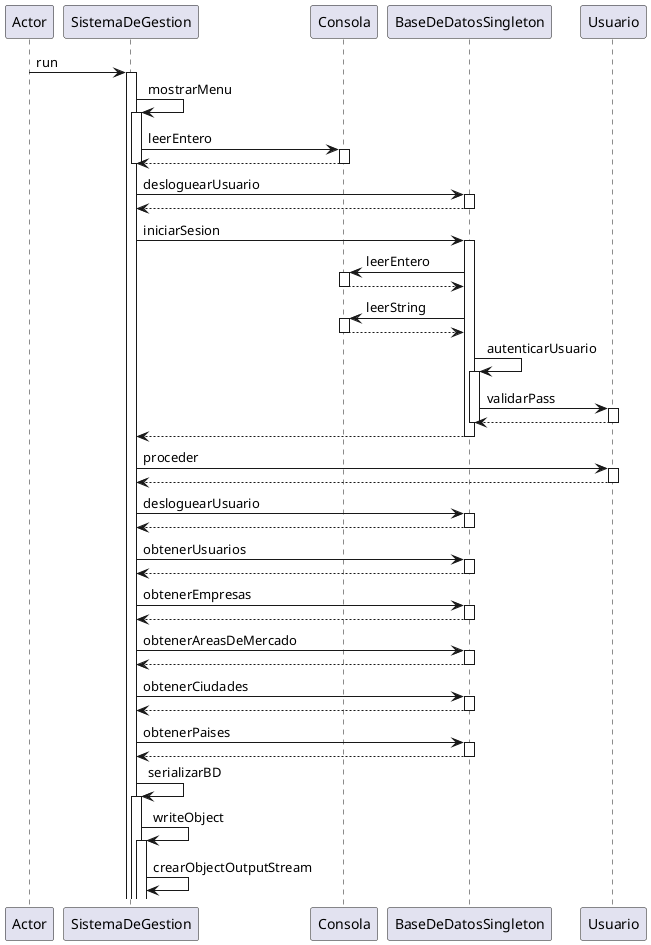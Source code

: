 @startuml
participant Actor

Actor -> SistemaDeGestion: run
activate SistemaDeGestion


SistemaDeGestion -> SistemaDeGestion: mostrarMenu
activate SistemaDeGestion
SistemaDeGestion -> Consola: leerEntero
activate Consola
Consola --> SistemaDeGestion
deactivate SistemaDeGestion
deactivate Consola

SistemaDeGestion -> BaseDeDatosSingleton: desloguearUsuario
activate BaseDeDatosSingleton
BaseDeDatosSingleton --> SistemaDeGestion
deactivate BaseDeDatosSingleton

SistemaDeGestion -> BaseDeDatosSingleton: iniciarSesion
activate BaseDeDatosSingleton
BaseDeDatosSingleton -> Consola: leerEntero
activate Consola
Consola --> BaseDeDatosSingleton
deactivate Consola
BaseDeDatosSingleton -> Consola: leerString
activate Consola
Consola --> BaseDeDatosSingleton
deactivate Consola
BaseDeDatosSingleton -> BaseDeDatosSingleton: autenticarUsuario
activate BaseDeDatosSingleton
BaseDeDatosSingleton -> Usuario: validarPass
activate Usuario
Usuario --> BaseDeDatosSingleton
deactivate Usuario
deactivate BaseDeDatosSingleton
BaseDeDatosSingleton --> SistemaDeGestion
deactivate BaseDeDatosSingleton

SistemaDeGestion -> Usuario: proceder
activate Usuario
Usuario --> SistemaDeGestion
deactivate Usuario

SistemaDeGestion -> BaseDeDatosSingleton: desloguearUsuario
activate BaseDeDatosSingleton
BaseDeDatosSingleton --> SistemaDeGestion
deactivate BaseDeDatosSingleton

SistemaDeGestion -> BaseDeDatosSingleton: obtenerUsuarios
activate BaseDeDatosSingleton
BaseDeDatosSingleton --> SistemaDeGestion
deactivate BaseDeDatosSingleton

SistemaDeGestion -> BaseDeDatosSingleton: obtenerEmpresas
activate BaseDeDatosSingleton
BaseDeDatosSingleton --> SistemaDeGestion
deactivate BaseDeDatosSingleton

SistemaDeGestion -> BaseDeDatosSingleton: obtenerAreasDeMercado
activate BaseDeDatosSingleton
BaseDeDatosSingleton --> SistemaDeGestion
deactivate BaseDeDatosSingleton

SistemaDeGestion -> BaseDeDatosSingleton: obtenerCiudades
activate BaseDeDatosSingleton
BaseDeDatosSingleton --> SistemaDeGestion
deactivate BaseDeDatosSingleton

SistemaDeGestion -> BaseDeDatosSingleton: obtenerPaises
activate BaseDeDatosSingleton
BaseDeDatosSingleton --> SistemaDeGestion
deactivate BaseDeDatosSingleton

SistemaDeGestion -> SistemaDeGestion: serializarBD


activate SistemaDeGestion
SistemaDeGestion -> SistemaDeGestion:writeObject


activate SistemaDeGestion
SistemaDeGestion -> SistemaDeGestion: crearObjectOutputStream

@enduml